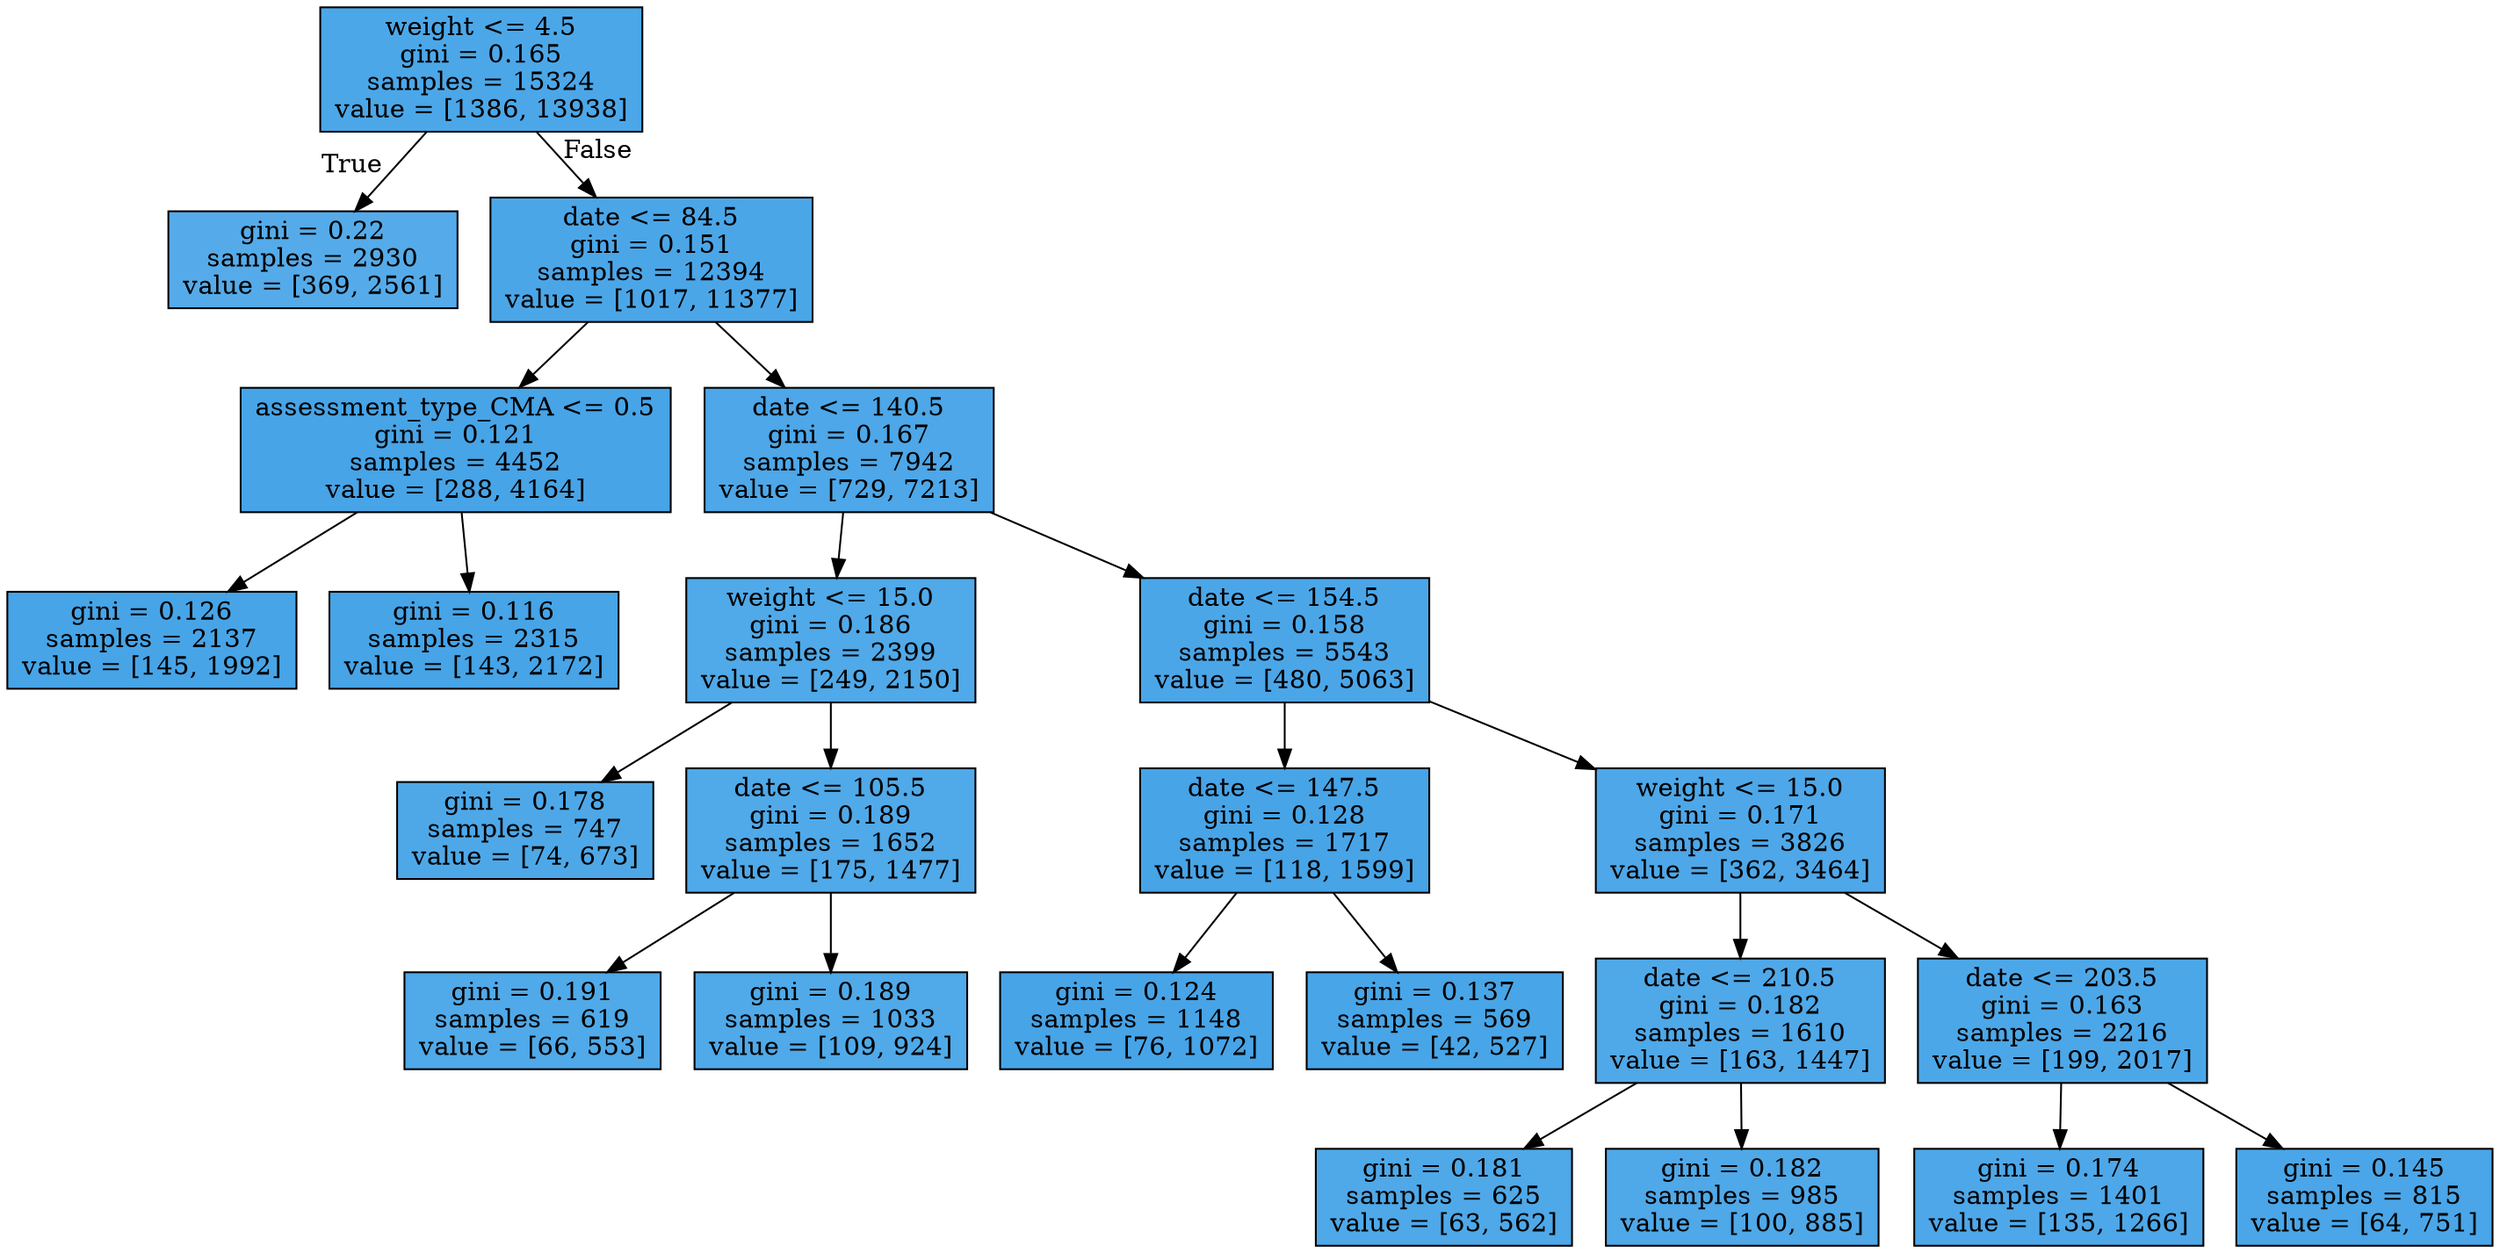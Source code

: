 digraph Tree {
node [shape=box, style="filled", color="black"] ;
0 [label="weight <= 4.5\ngini = 0.165\nsamples = 15324\nvalue = [1386, 13938]", fillcolor="#399de5e6"] ;
1 [label="gini = 0.22\nsamples = 2930\nvalue = [369, 2561]", fillcolor="#399de5da"] ;
0 -> 1 [labeldistance=2.5, labelangle=45, headlabel="True"] ;
2 [label="date <= 84.5\ngini = 0.151\nsamples = 12394\nvalue = [1017, 11377]", fillcolor="#399de5e8"] ;
0 -> 2 [labeldistance=2.5, labelangle=-45, headlabel="False"] ;
3 [label="assessment_type_CMA <= 0.5\ngini = 0.121\nsamples = 4452\nvalue = [288, 4164]", fillcolor="#399de5ed"] ;
2 -> 3 ;
4 [label="gini = 0.126\nsamples = 2137\nvalue = [145, 1992]", fillcolor="#399de5ec"] ;
3 -> 4 ;
5 [label="gini = 0.116\nsamples = 2315\nvalue = [143, 2172]", fillcolor="#399de5ee"] ;
3 -> 5 ;
6 [label="date <= 140.5\ngini = 0.167\nsamples = 7942\nvalue = [729, 7213]", fillcolor="#399de5e5"] ;
2 -> 6 ;
7 [label="weight <= 15.0\ngini = 0.186\nsamples = 2399\nvalue = [249, 2150]", fillcolor="#399de5e1"] ;
6 -> 7 ;
8 [label="gini = 0.178\nsamples = 747\nvalue = [74, 673]", fillcolor="#399de5e3"] ;
7 -> 8 ;
9 [label="date <= 105.5\ngini = 0.189\nsamples = 1652\nvalue = [175, 1477]", fillcolor="#399de5e1"] ;
7 -> 9 ;
10 [label="gini = 0.191\nsamples = 619\nvalue = [66, 553]", fillcolor="#399de5e1"] ;
9 -> 10 ;
11 [label="gini = 0.189\nsamples = 1033\nvalue = [109, 924]", fillcolor="#399de5e1"] ;
9 -> 11 ;
12 [label="date <= 154.5\ngini = 0.158\nsamples = 5543\nvalue = [480, 5063]", fillcolor="#399de5e7"] ;
6 -> 12 ;
13 [label="date <= 147.5\ngini = 0.128\nsamples = 1717\nvalue = [118, 1599]", fillcolor="#399de5ec"] ;
12 -> 13 ;
14 [label="gini = 0.124\nsamples = 1148\nvalue = [76, 1072]", fillcolor="#399de5ed"] ;
13 -> 14 ;
15 [label="gini = 0.137\nsamples = 569\nvalue = [42, 527]", fillcolor="#399de5eb"] ;
13 -> 15 ;
16 [label="weight <= 15.0\ngini = 0.171\nsamples = 3826\nvalue = [362, 3464]", fillcolor="#399de5e4"] ;
12 -> 16 ;
17 [label="date <= 210.5\ngini = 0.182\nsamples = 1610\nvalue = [163, 1447]", fillcolor="#399de5e2"] ;
16 -> 17 ;
18 [label="gini = 0.181\nsamples = 625\nvalue = [63, 562]", fillcolor="#399de5e2"] ;
17 -> 18 ;
19 [label="gini = 0.182\nsamples = 985\nvalue = [100, 885]", fillcolor="#399de5e2"] ;
17 -> 19 ;
20 [label="date <= 203.5\ngini = 0.163\nsamples = 2216\nvalue = [199, 2017]", fillcolor="#399de5e6"] ;
16 -> 20 ;
21 [label="gini = 0.174\nsamples = 1401\nvalue = [135, 1266]", fillcolor="#399de5e4"] ;
20 -> 21 ;
22 [label="gini = 0.145\nsamples = 815\nvalue = [64, 751]", fillcolor="#399de5e9"] ;
20 -> 22 ;
}